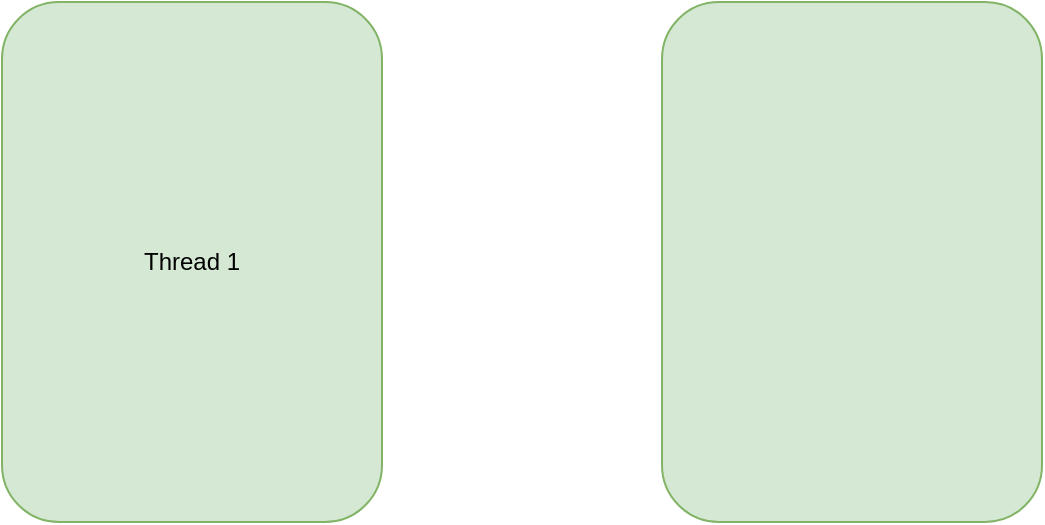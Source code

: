 <mxfile version="24.3.1" type="github">
  <diagram name="第 1 页" id="caYcntkLKqZQ-Ry0OmPJ">
    <mxGraphModel dx="1213" dy="746" grid="1" gridSize="10" guides="1" tooltips="1" connect="1" arrows="1" fold="1" page="1" pageScale="1" pageWidth="827" pageHeight="1169" math="0" shadow="0">
      <root>
        <mxCell id="0" />
        <mxCell id="1" parent="0" />
        <mxCell id="8rzvowlZAmHkf9fFo7N3-1" value="Thread 1" style="rounded=1;whiteSpace=wrap;html=1;fillColor=#d5e8d4;strokeColor=#82b366;" vertex="1" parent="1">
          <mxGeometry x="90" y="160" width="190" height="260" as="geometry" />
        </mxCell>
        <mxCell id="8rzvowlZAmHkf9fFo7N3-2" value="" style="rounded=1;whiteSpace=wrap;html=1;fillColor=#d5e8d4;strokeColor=#82b366;" vertex="1" parent="1">
          <mxGeometry x="420" y="160" width="190" height="260" as="geometry" />
        </mxCell>
      </root>
    </mxGraphModel>
  </diagram>
</mxfile>
